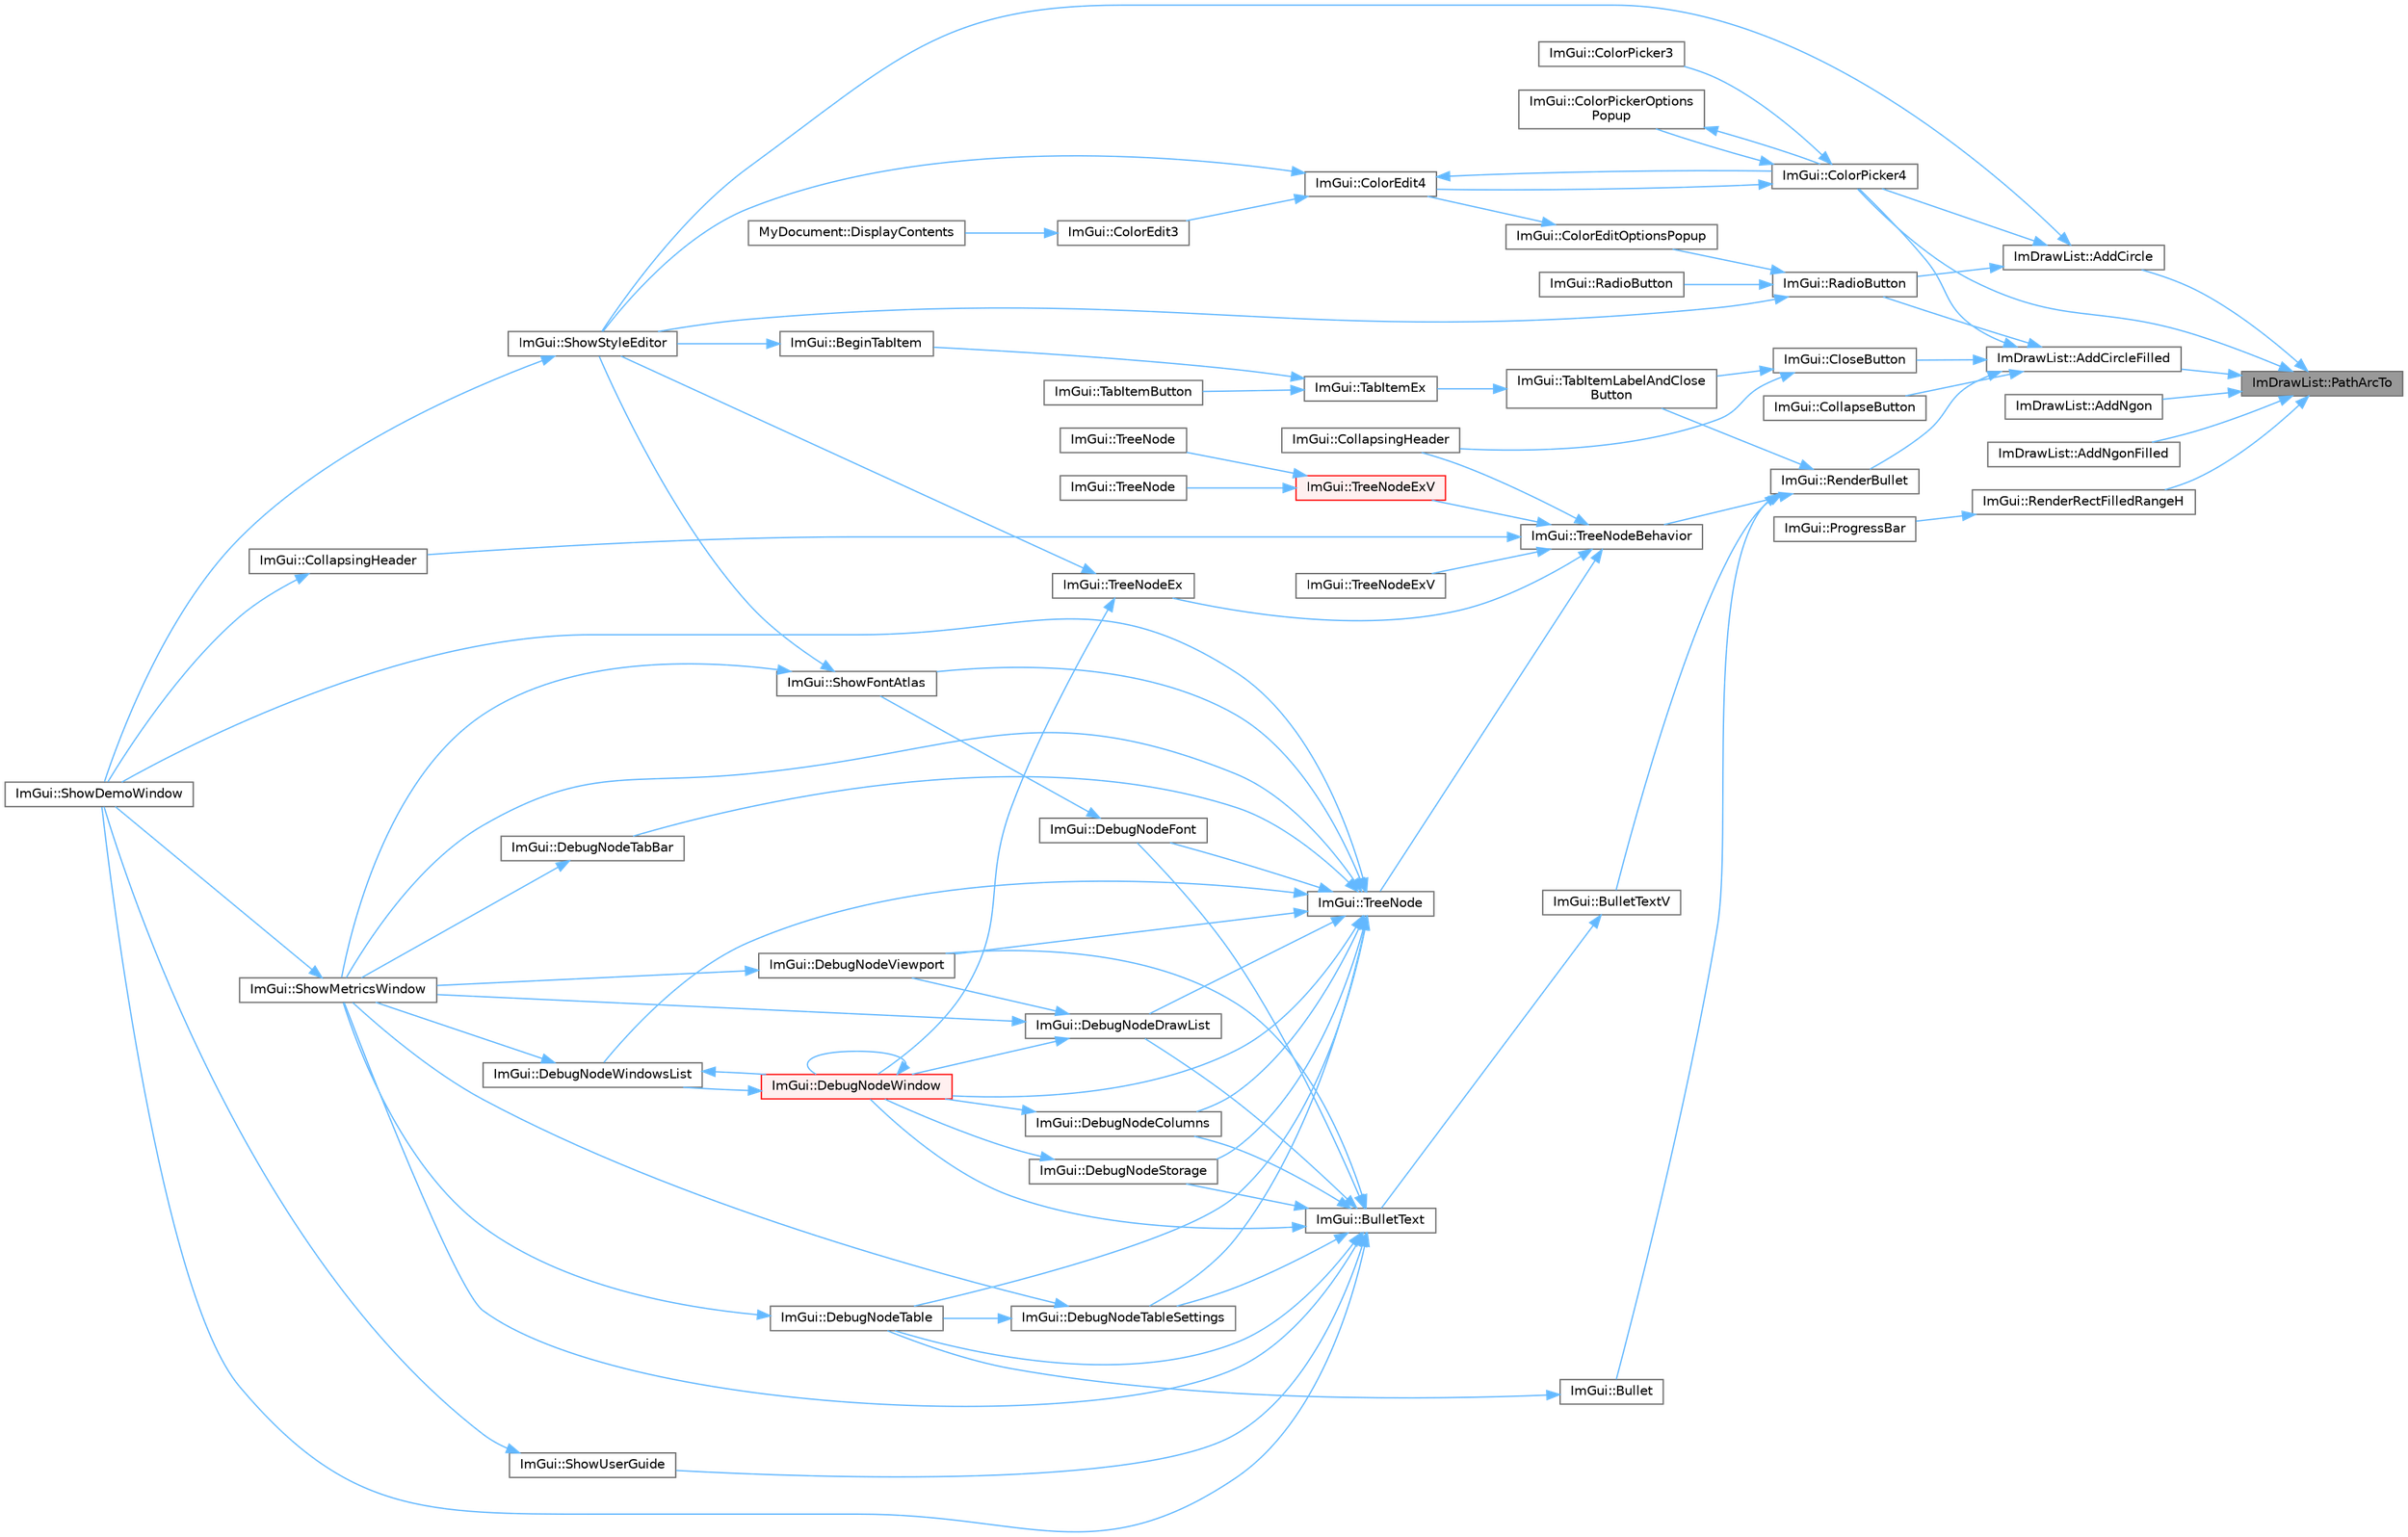 digraph "ImDrawList::PathArcTo"
{
 // LATEX_PDF_SIZE
  bgcolor="transparent";
  edge [fontname=Helvetica,fontsize=10,labelfontname=Helvetica,labelfontsize=10];
  node [fontname=Helvetica,fontsize=10,shape=box,height=0.2,width=0.4];
  rankdir="RL";
  Node1 [id="Node000001",label="ImDrawList::PathArcTo",height=0.2,width=0.4,color="gray40", fillcolor="grey60", style="filled", fontcolor="black",tooltip=" "];
  Node1 -> Node2 [id="edge1_Node000001_Node000002",dir="back",color="steelblue1",style="solid",tooltip=" "];
  Node2 [id="Node000002",label="ImDrawList::AddCircle",height=0.2,width=0.4,color="grey40", fillcolor="white", style="filled",URL="$struct_im_draw_list.html#a9b73eea0ebf7a9f02bc8a104deb7de9d",tooltip=" "];
  Node2 -> Node3 [id="edge2_Node000002_Node000003",dir="back",color="steelblue1",style="solid",tooltip=" "];
  Node3 [id="Node000003",label="ImGui::ColorPicker4",height=0.2,width=0.4,color="grey40", fillcolor="white", style="filled",URL="$namespace_im_gui.html#a3d5aae9e0a14aa051d5a799abbe97b32",tooltip=" "];
  Node3 -> Node4 [id="edge3_Node000003_Node000004",dir="back",color="steelblue1",style="solid",tooltip=" "];
  Node4 [id="Node000004",label="ImGui::ColorEdit4",height=0.2,width=0.4,color="grey40", fillcolor="white", style="filled",URL="$namespace_im_gui.html#ac3f45e2aa0b1d591cc8a2cdf8b566a45",tooltip=" "];
  Node4 -> Node5 [id="edge4_Node000004_Node000005",dir="back",color="steelblue1",style="solid",tooltip=" "];
  Node5 [id="Node000005",label="ImGui::ColorEdit3",height=0.2,width=0.4,color="grey40", fillcolor="white", style="filled",URL="$namespace_im_gui.html#a5afe76ba1c91f07363e40396e7df656e",tooltip=" "];
  Node5 -> Node6 [id="edge5_Node000005_Node000006",dir="back",color="steelblue1",style="solid",tooltip=" "];
  Node6 [id="Node000006",label="MyDocument::DisplayContents",height=0.2,width=0.4,color="grey40", fillcolor="white", style="filled",URL="$struct_my_document.html#aa51e0b8e6c95b7109a507603599c05d9",tooltip=" "];
  Node4 -> Node3 [id="edge6_Node000004_Node000003",dir="back",color="steelblue1",style="solid",tooltip=" "];
  Node4 -> Node7 [id="edge7_Node000004_Node000007",dir="back",color="steelblue1",style="solid",tooltip=" "];
  Node7 [id="Node000007",label="ImGui::ShowStyleEditor",height=0.2,width=0.4,color="grey40", fillcolor="white", style="filled",URL="$namespace_im_gui.html#ab2eb3dec78d054fe3feab1c091ec5de5",tooltip=" "];
  Node7 -> Node8 [id="edge8_Node000007_Node000008",dir="back",color="steelblue1",style="solid",tooltip=" "];
  Node8 [id="Node000008",label="ImGui::ShowDemoWindow",height=0.2,width=0.4,color="grey40", fillcolor="white", style="filled",URL="$namespace_im_gui.html#af95643a0ce4893b9e57c12991922fb18",tooltip=" "];
  Node3 -> Node9 [id="edge9_Node000003_Node000009",dir="back",color="steelblue1",style="solid",tooltip=" "];
  Node9 [id="Node000009",label="ImGui::ColorPicker3",height=0.2,width=0.4,color="grey40", fillcolor="white", style="filled",URL="$namespace_im_gui.html#a2a2a98cb9a17b18702be6b954670b388",tooltip=" "];
  Node3 -> Node10 [id="edge10_Node000003_Node000010",dir="back",color="steelblue1",style="solid",tooltip=" "];
  Node10 [id="Node000010",label="ImGui::ColorPickerOptions\lPopup",height=0.2,width=0.4,color="grey40", fillcolor="white", style="filled",URL="$namespace_im_gui.html#a6d112eeb6d8ffdebbc9d9a8c66babbee",tooltip=" "];
  Node10 -> Node3 [id="edge11_Node000010_Node000003",dir="back",color="steelblue1",style="solid",tooltip=" "];
  Node2 -> Node11 [id="edge12_Node000002_Node000011",dir="back",color="steelblue1",style="solid",tooltip=" "];
  Node11 [id="Node000011",label="ImGui::RadioButton",height=0.2,width=0.4,color="grey40", fillcolor="white", style="filled",URL="$namespace_im_gui.html#a6b146763845cbad5a4144772279631bc",tooltip=" "];
  Node11 -> Node12 [id="edge13_Node000011_Node000012",dir="back",color="steelblue1",style="solid",tooltip=" "];
  Node12 [id="Node000012",label="ImGui::ColorEditOptionsPopup",height=0.2,width=0.4,color="grey40", fillcolor="white", style="filled",URL="$namespace_im_gui.html#a6bfb117816d669f8704e5d0c0c0795fe",tooltip=" "];
  Node12 -> Node4 [id="edge14_Node000012_Node000004",dir="back",color="steelblue1",style="solid",tooltip=" "];
  Node11 -> Node13 [id="edge15_Node000011_Node000013",dir="back",color="steelblue1",style="solid",tooltip=" "];
  Node13 [id="Node000013",label="ImGui::RadioButton",height=0.2,width=0.4,color="grey40", fillcolor="white", style="filled",URL="$namespace_im_gui.html#a018d2b61d2f00bb7a9dd2b1f933b93a5",tooltip=" "];
  Node11 -> Node7 [id="edge16_Node000011_Node000007",dir="back",color="steelblue1",style="solid",tooltip=" "];
  Node2 -> Node7 [id="edge17_Node000002_Node000007",dir="back",color="steelblue1",style="solid",tooltip=" "];
  Node1 -> Node14 [id="edge18_Node000001_Node000014",dir="back",color="steelblue1",style="solid",tooltip=" "];
  Node14 [id="Node000014",label="ImDrawList::AddCircleFilled",height=0.2,width=0.4,color="grey40", fillcolor="white", style="filled",URL="$struct_im_draw_list.html#aef950cf8b0293b2c5e4708af72de045b",tooltip=" "];
  Node14 -> Node15 [id="edge19_Node000014_Node000015",dir="back",color="steelblue1",style="solid",tooltip=" "];
  Node15 [id="Node000015",label="ImGui::CloseButton",height=0.2,width=0.4,color="grey40", fillcolor="white", style="filled",URL="$namespace_im_gui.html#a4f6da873474094ce131edd2dcda98551",tooltip=" "];
  Node15 -> Node16 [id="edge20_Node000015_Node000016",dir="back",color="steelblue1",style="solid",tooltip=" "];
  Node16 [id="Node000016",label="ImGui::CollapsingHeader",height=0.2,width=0.4,color="grey40", fillcolor="white", style="filled",URL="$namespace_im_gui.html#a4d6e6e7a5ace0e5dbee3ea1926ddf049",tooltip=" "];
  Node15 -> Node17 [id="edge21_Node000015_Node000017",dir="back",color="steelblue1",style="solid",tooltip=" "];
  Node17 [id="Node000017",label="ImGui::TabItemLabelAndClose\lButton",height=0.2,width=0.4,color="grey40", fillcolor="white", style="filled",URL="$namespace_im_gui.html#abbdb2619721c7ecaca3fb03d9d905003",tooltip=" "];
  Node17 -> Node18 [id="edge22_Node000017_Node000018",dir="back",color="steelblue1",style="solid",tooltip=" "];
  Node18 [id="Node000018",label="ImGui::TabItemEx",height=0.2,width=0.4,color="grey40", fillcolor="white", style="filled",URL="$namespace_im_gui.html#a4e0986fc689e7855cd9a9099dc87dac5",tooltip=" "];
  Node18 -> Node19 [id="edge23_Node000018_Node000019",dir="back",color="steelblue1",style="solid",tooltip=" "];
  Node19 [id="Node000019",label="ImGui::BeginTabItem",height=0.2,width=0.4,color="grey40", fillcolor="white", style="filled",URL="$namespace_im_gui.html#a4cee1ccc9018a298cfff90a704bde8ca",tooltip=" "];
  Node19 -> Node7 [id="edge24_Node000019_Node000007",dir="back",color="steelblue1",style="solid",tooltip=" "];
  Node18 -> Node20 [id="edge25_Node000018_Node000020",dir="back",color="steelblue1",style="solid",tooltip=" "];
  Node20 [id="Node000020",label="ImGui::TabItemButton",height=0.2,width=0.4,color="grey40", fillcolor="white", style="filled",URL="$namespace_im_gui.html#a1dbc539ac5b49e9445c4573607e6d60d",tooltip=" "];
  Node14 -> Node21 [id="edge26_Node000014_Node000021",dir="back",color="steelblue1",style="solid",tooltip=" "];
  Node21 [id="Node000021",label="ImGui::CollapseButton",height=0.2,width=0.4,color="grey40", fillcolor="white", style="filled",URL="$namespace_im_gui.html#acd027458d7a062d3d3073339454624e3",tooltip=" "];
  Node14 -> Node3 [id="edge27_Node000014_Node000003",dir="back",color="steelblue1",style="solid",tooltip=" "];
  Node14 -> Node11 [id="edge28_Node000014_Node000011",dir="back",color="steelblue1",style="solid",tooltip=" "];
  Node14 -> Node22 [id="edge29_Node000014_Node000022",dir="back",color="steelblue1",style="solid",tooltip=" "];
  Node22 [id="Node000022",label="ImGui::RenderBullet",height=0.2,width=0.4,color="grey40", fillcolor="white", style="filled",URL="$namespace_im_gui.html#a46189f75b2e25d595f1e71060d2a2633",tooltip=" "];
  Node22 -> Node23 [id="edge30_Node000022_Node000023",dir="back",color="steelblue1",style="solid",tooltip=" "];
  Node23 [id="Node000023",label="ImGui::Bullet",height=0.2,width=0.4,color="grey40", fillcolor="white", style="filled",URL="$namespace_im_gui.html#ae2d22212681556d2c2398dfd152f3121",tooltip=" "];
  Node23 -> Node24 [id="edge31_Node000023_Node000024",dir="back",color="steelblue1",style="solid",tooltip=" "];
  Node24 [id="Node000024",label="ImGui::DebugNodeTable",height=0.2,width=0.4,color="grey40", fillcolor="white", style="filled",URL="$namespace_im_gui.html#ae944ffc599add73d6f3220165475ffd8",tooltip=" "];
  Node24 -> Node25 [id="edge32_Node000024_Node000025",dir="back",color="steelblue1",style="solid",tooltip=" "];
  Node25 [id="Node000025",label="ImGui::ShowMetricsWindow",height=0.2,width=0.4,color="grey40", fillcolor="white", style="filled",URL="$namespace_im_gui.html#afe7a28c6eb52fff3cc27d5a698fea4ff",tooltip=" "];
  Node25 -> Node8 [id="edge33_Node000025_Node000008",dir="back",color="steelblue1",style="solid",tooltip=" "];
  Node22 -> Node26 [id="edge34_Node000022_Node000026",dir="back",color="steelblue1",style="solid",tooltip=" "];
  Node26 [id="Node000026",label="ImGui::BulletTextV",height=0.2,width=0.4,color="grey40", fillcolor="white", style="filled",URL="$namespace_im_gui.html#af8f4b5e96c745e205974857f9a584583",tooltip=" "];
  Node26 -> Node27 [id="edge35_Node000026_Node000027",dir="back",color="steelblue1",style="solid",tooltip=" "];
  Node27 [id="Node000027",label="ImGui::BulletText",height=0.2,width=0.4,color="grey40", fillcolor="white", style="filled",URL="$namespace_im_gui.html#af8d34d563b17c683943a0fa7bf5807bc",tooltip=" "];
  Node27 -> Node28 [id="edge36_Node000027_Node000028",dir="back",color="steelblue1",style="solid",tooltip=" "];
  Node28 [id="Node000028",label="ImGui::DebugNodeColumns",height=0.2,width=0.4,color="grey40", fillcolor="white", style="filled",URL="$namespace_im_gui.html#a68c10eb20be9c419d00f2b5a9dfa6a38",tooltip=" "];
  Node28 -> Node29 [id="edge37_Node000028_Node000029",dir="back",color="steelblue1",style="solid",tooltip=" "];
  Node29 [id="Node000029",label="ImGui::DebugNodeWindow",height=0.2,width=0.4,color="red", fillcolor="#FFF0F0", style="filled",URL="$namespace_im_gui.html#afcb602554925c5409977f0fb39f77e5d",tooltip=" "];
  Node29 -> Node29 [id="edge38_Node000029_Node000029",dir="back",color="steelblue1",style="solid",tooltip=" "];
  Node29 -> Node30 [id="edge39_Node000029_Node000030",dir="back",color="steelblue1",style="solid",tooltip=" "];
  Node30 [id="Node000030",label="ImGui::DebugNodeWindowsList",height=0.2,width=0.4,color="grey40", fillcolor="white", style="filled",URL="$namespace_im_gui.html#a8c2ed9f140c90d8eaca1e2cfd8f46142",tooltip=" "];
  Node30 -> Node29 [id="edge40_Node000030_Node000029",dir="back",color="steelblue1",style="solid",tooltip=" "];
  Node30 -> Node25 [id="edge41_Node000030_Node000025",dir="back",color="steelblue1",style="solid",tooltip=" "];
  Node27 -> Node32 [id="edge42_Node000027_Node000032",dir="back",color="steelblue1",style="solid",tooltip=" "];
  Node32 [id="Node000032",label="ImGui::DebugNodeDrawList",height=0.2,width=0.4,color="grey40", fillcolor="white", style="filled",URL="$namespace_im_gui.html#af7b5e35566da44ac1ea8a7e1b9d9d574",tooltip=" "];
  Node32 -> Node33 [id="edge43_Node000032_Node000033",dir="back",color="steelblue1",style="solid",tooltip=" "];
  Node33 [id="Node000033",label="ImGui::DebugNodeViewport",height=0.2,width=0.4,color="grey40", fillcolor="white", style="filled",URL="$namespace_im_gui.html#aa5e5f50f28c04a26264c0943c7281171",tooltip=" "];
  Node33 -> Node25 [id="edge44_Node000033_Node000025",dir="back",color="steelblue1",style="solid",tooltip=" "];
  Node32 -> Node29 [id="edge45_Node000032_Node000029",dir="back",color="steelblue1",style="solid",tooltip=" "];
  Node32 -> Node25 [id="edge46_Node000032_Node000025",dir="back",color="steelblue1",style="solid",tooltip=" "];
  Node27 -> Node34 [id="edge47_Node000027_Node000034",dir="back",color="steelblue1",style="solid",tooltip=" "];
  Node34 [id="Node000034",label="ImGui::DebugNodeFont",height=0.2,width=0.4,color="grey40", fillcolor="white", style="filled",URL="$namespace_im_gui.html#ae0207d60728f7e6a47dbcd1d7d84e3cb",tooltip=" "];
  Node34 -> Node35 [id="edge48_Node000034_Node000035",dir="back",color="steelblue1",style="solid",tooltip=" "];
  Node35 [id="Node000035",label="ImGui::ShowFontAtlas",height=0.2,width=0.4,color="grey40", fillcolor="white", style="filled",URL="$namespace_im_gui.html#acab51ec2b39577845309f24535381038",tooltip=" "];
  Node35 -> Node25 [id="edge49_Node000035_Node000025",dir="back",color="steelblue1",style="solid",tooltip=" "];
  Node35 -> Node7 [id="edge50_Node000035_Node000007",dir="back",color="steelblue1",style="solid",tooltip=" "];
  Node27 -> Node36 [id="edge51_Node000027_Node000036",dir="back",color="steelblue1",style="solid",tooltip=" "];
  Node36 [id="Node000036",label="ImGui::DebugNodeStorage",height=0.2,width=0.4,color="grey40", fillcolor="white", style="filled",URL="$namespace_im_gui.html#a8e1aae1a79042976013f36d7f2e7ee70",tooltip=" "];
  Node36 -> Node29 [id="edge52_Node000036_Node000029",dir="back",color="steelblue1",style="solid",tooltip=" "];
  Node27 -> Node24 [id="edge53_Node000027_Node000024",dir="back",color="steelblue1",style="solid",tooltip=" "];
  Node27 -> Node37 [id="edge54_Node000027_Node000037",dir="back",color="steelblue1",style="solid",tooltip=" "];
  Node37 [id="Node000037",label="ImGui::DebugNodeTableSettings",height=0.2,width=0.4,color="grey40", fillcolor="white", style="filled",URL="$namespace_im_gui.html#a476f5fea6e50fae946a366567da7f89f",tooltip=" "];
  Node37 -> Node24 [id="edge55_Node000037_Node000024",dir="back",color="steelblue1",style="solid",tooltip=" "];
  Node37 -> Node25 [id="edge56_Node000037_Node000025",dir="back",color="steelblue1",style="solid",tooltip=" "];
  Node27 -> Node33 [id="edge57_Node000027_Node000033",dir="back",color="steelblue1",style="solid",tooltip=" "];
  Node27 -> Node29 [id="edge58_Node000027_Node000029",dir="back",color="steelblue1",style="solid",tooltip=" "];
  Node27 -> Node8 [id="edge59_Node000027_Node000008",dir="back",color="steelblue1",style="solid",tooltip=" "];
  Node27 -> Node25 [id="edge60_Node000027_Node000025",dir="back",color="steelblue1",style="solid",tooltip=" "];
  Node27 -> Node38 [id="edge61_Node000027_Node000038",dir="back",color="steelblue1",style="solid",tooltip=" "];
  Node38 [id="Node000038",label="ImGui::ShowUserGuide",height=0.2,width=0.4,color="grey40", fillcolor="white", style="filled",URL="$namespace_im_gui.html#ad6f4919bc9aa806ca8d2c1d6e2bfb051",tooltip=" "];
  Node38 -> Node8 [id="edge62_Node000038_Node000008",dir="back",color="steelblue1",style="solid",tooltip=" "];
  Node22 -> Node17 [id="edge63_Node000022_Node000017",dir="back",color="steelblue1",style="solid",tooltip=" "];
  Node22 -> Node39 [id="edge64_Node000022_Node000039",dir="back",color="steelblue1",style="solid",tooltip=" "];
  Node39 [id="Node000039",label="ImGui::TreeNodeBehavior",height=0.2,width=0.4,color="grey40", fillcolor="white", style="filled",URL="$namespace_im_gui.html#a918eabf70d288e93b2519ee1eac2c0b4",tooltip=" "];
  Node39 -> Node16 [id="edge65_Node000039_Node000016",dir="back",color="steelblue1",style="solid",tooltip=" "];
  Node39 -> Node40 [id="edge66_Node000039_Node000040",dir="back",color="steelblue1",style="solid",tooltip=" "];
  Node40 [id="Node000040",label="ImGui::CollapsingHeader",height=0.2,width=0.4,color="grey40", fillcolor="white", style="filled",URL="$namespace_im_gui.html#ab52f9e08698c9d64abb05b98f5355146",tooltip=" "];
  Node40 -> Node8 [id="edge67_Node000040_Node000008",dir="back",color="steelblue1",style="solid",tooltip=" "];
  Node39 -> Node41 [id="edge68_Node000039_Node000041",dir="back",color="steelblue1",style="solid",tooltip=" "];
  Node41 [id="Node000041",label="ImGui::TreeNode",height=0.2,width=0.4,color="grey40", fillcolor="white", style="filled",URL="$namespace_im_gui.html#a4dff507ce8bbe0da9556bb50b1e60d7f",tooltip=" "];
  Node41 -> Node28 [id="edge69_Node000041_Node000028",dir="back",color="steelblue1",style="solid",tooltip=" "];
  Node41 -> Node32 [id="edge70_Node000041_Node000032",dir="back",color="steelblue1",style="solid",tooltip=" "];
  Node41 -> Node34 [id="edge71_Node000041_Node000034",dir="back",color="steelblue1",style="solid",tooltip=" "];
  Node41 -> Node36 [id="edge72_Node000041_Node000036",dir="back",color="steelblue1",style="solid",tooltip=" "];
  Node41 -> Node42 [id="edge73_Node000041_Node000042",dir="back",color="steelblue1",style="solid",tooltip=" "];
  Node42 [id="Node000042",label="ImGui::DebugNodeTabBar",height=0.2,width=0.4,color="grey40", fillcolor="white", style="filled",URL="$namespace_im_gui.html#ac5f1a2b50c26c83d3df78d94e95f0bd0",tooltip=" "];
  Node42 -> Node25 [id="edge74_Node000042_Node000025",dir="back",color="steelblue1",style="solid",tooltip=" "];
  Node41 -> Node24 [id="edge75_Node000041_Node000024",dir="back",color="steelblue1",style="solid",tooltip=" "];
  Node41 -> Node37 [id="edge76_Node000041_Node000037",dir="back",color="steelblue1",style="solid",tooltip=" "];
  Node41 -> Node33 [id="edge77_Node000041_Node000033",dir="back",color="steelblue1",style="solid",tooltip=" "];
  Node41 -> Node29 [id="edge78_Node000041_Node000029",dir="back",color="steelblue1",style="solid",tooltip=" "];
  Node41 -> Node30 [id="edge79_Node000041_Node000030",dir="back",color="steelblue1",style="solid",tooltip=" "];
  Node41 -> Node8 [id="edge80_Node000041_Node000008",dir="back",color="steelblue1",style="solid",tooltip=" "];
  Node41 -> Node35 [id="edge81_Node000041_Node000035",dir="back",color="steelblue1",style="solid",tooltip=" "];
  Node41 -> Node25 [id="edge82_Node000041_Node000025",dir="back",color="steelblue1",style="solid",tooltip=" "];
  Node39 -> Node43 [id="edge83_Node000039_Node000043",dir="back",color="steelblue1",style="solid",tooltip=" "];
  Node43 [id="Node000043",label="ImGui::TreeNodeEx",height=0.2,width=0.4,color="grey40", fillcolor="white", style="filled",URL="$namespace_im_gui.html#a21f62e092dac9556a15a8edee2f70522",tooltip=" "];
  Node43 -> Node29 [id="edge84_Node000043_Node000029",dir="back",color="steelblue1",style="solid",tooltip=" "];
  Node43 -> Node7 [id="edge85_Node000043_Node000007",dir="back",color="steelblue1",style="solid",tooltip=" "];
  Node39 -> Node44 [id="edge86_Node000039_Node000044",dir="back",color="steelblue1",style="solid",tooltip=" "];
  Node44 [id="Node000044",label="ImGui::TreeNodeExV",height=0.2,width=0.4,color="red", fillcolor="#FFF0F0", style="filled",URL="$namespace_im_gui.html#a251cd4acbdad4cef2246d9b573a83ce0",tooltip=" "];
  Node44 -> Node45 [id="edge87_Node000044_Node000045",dir="back",color="steelblue1",style="solid",tooltip=" "];
  Node45 [id="Node000045",label="ImGui::TreeNode",height=0.2,width=0.4,color="grey40", fillcolor="white", style="filled",URL="$namespace_im_gui.html#a6e6e4de20291002430854cbd8cd58843",tooltip=" "];
  Node44 -> Node46 [id="edge88_Node000044_Node000046",dir="back",color="steelblue1",style="solid",tooltip=" "];
  Node46 [id="Node000046",label="ImGui::TreeNode",height=0.2,width=0.4,color="grey40", fillcolor="white", style="filled",URL="$namespace_im_gui.html#a47f1421323f90fdd0a9cbfea2338b10f",tooltip=" "];
  Node39 -> Node51 [id="edge89_Node000039_Node000051",dir="back",color="steelblue1",style="solid",tooltip=" "];
  Node51 [id="Node000051",label="ImGui::TreeNodeExV",height=0.2,width=0.4,color="grey40", fillcolor="white", style="filled",URL="$namespace_im_gui.html#aaae827898572d17e064a88a1afc8e6b0",tooltip=" "];
  Node1 -> Node52 [id="edge90_Node000001_Node000052",dir="back",color="steelblue1",style="solid",tooltip=" "];
  Node52 [id="Node000052",label="ImDrawList::AddNgon",height=0.2,width=0.4,color="grey40", fillcolor="white", style="filled",URL="$struct_im_draw_list.html#abd004dec93d106eb867c9c6554d85989",tooltip=" "];
  Node1 -> Node53 [id="edge91_Node000001_Node000053",dir="back",color="steelblue1",style="solid",tooltip=" "];
  Node53 [id="Node000053",label="ImDrawList::AddNgonFilled",height=0.2,width=0.4,color="grey40", fillcolor="white", style="filled",URL="$struct_im_draw_list.html#a75bf382ddc70429f82a570c2782c4491",tooltip=" "];
  Node1 -> Node3 [id="edge92_Node000001_Node000003",dir="back",color="steelblue1",style="solid",tooltip=" "];
  Node1 -> Node54 [id="edge93_Node000001_Node000054",dir="back",color="steelblue1",style="solid",tooltip=" "];
  Node54 [id="Node000054",label="ImGui::RenderRectFilledRangeH",height=0.2,width=0.4,color="grey40", fillcolor="white", style="filled",URL="$namespace_im_gui.html#af311762331bda4508b25e05f6afc7f45",tooltip=" "];
  Node54 -> Node55 [id="edge94_Node000054_Node000055",dir="back",color="steelblue1",style="solid",tooltip=" "];
  Node55 [id="Node000055",label="ImGui::ProgressBar",height=0.2,width=0.4,color="grey40", fillcolor="white", style="filled",URL="$namespace_im_gui.html#a412b0416ad68c0ac46e5d66805d911ff",tooltip=" "];
}
